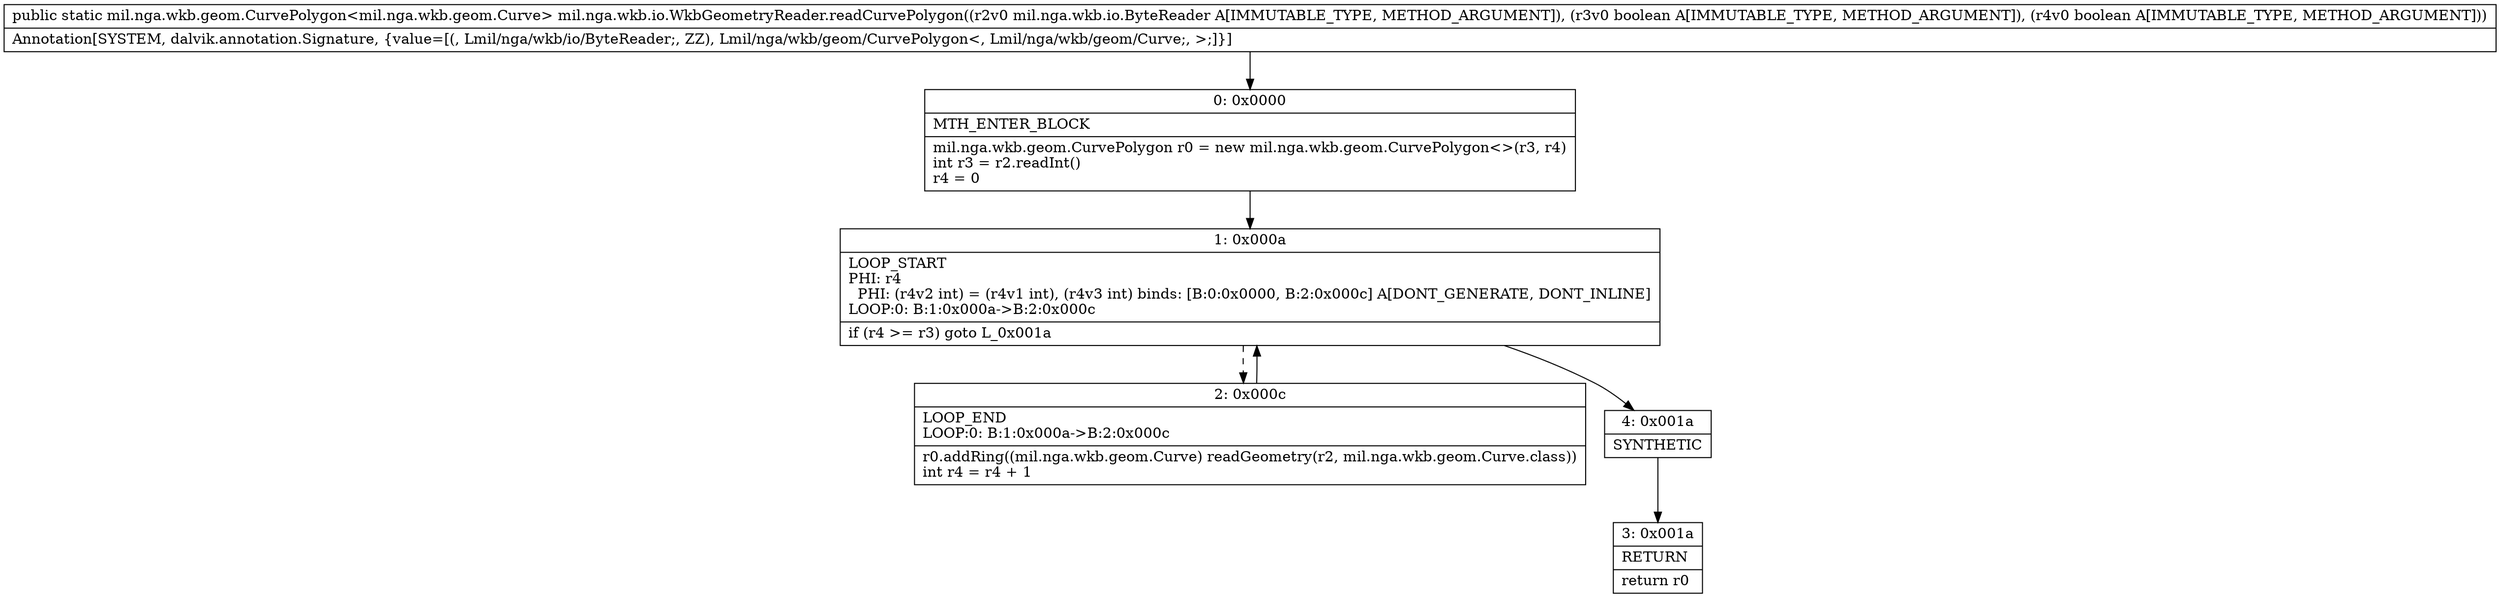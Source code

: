 digraph "CFG formil.nga.wkb.io.WkbGeometryReader.readCurvePolygon(Lmil\/nga\/wkb\/io\/ByteReader;ZZ)Lmil\/nga\/wkb\/geom\/CurvePolygon;" {
Node_0 [shape=record,label="{0\:\ 0x0000|MTH_ENTER_BLOCK\l|mil.nga.wkb.geom.CurvePolygon r0 = new mil.nga.wkb.geom.CurvePolygon\<\>(r3, r4)\lint r3 = r2.readInt()\lr4 = 0\l}"];
Node_1 [shape=record,label="{1\:\ 0x000a|LOOP_START\lPHI: r4 \l  PHI: (r4v2 int) = (r4v1 int), (r4v3 int) binds: [B:0:0x0000, B:2:0x000c] A[DONT_GENERATE, DONT_INLINE]\lLOOP:0: B:1:0x000a\-\>B:2:0x000c\l|if (r4 \>= r3) goto L_0x001a\l}"];
Node_2 [shape=record,label="{2\:\ 0x000c|LOOP_END\lLOOP:0: B:1:0x000a\-\>B:2:0x000c\l|r0.addRing((mil.nga.wkb.geom.Curve) readGeometry(r2, mil.nga.wkb.geom.Curve.class))\lint r4 = r4 + 1\l}"];
Node_3 [shape=record,label="{3\:\ 0x001a|RETURN\l|return r0\l}"];
Node_4 [shape=record,label="{4\:\ 0x001a|SYNTHETIC\l}"];
MethodNode[shape=record,label="{public static mil.nga.wkb.geom.CurvePolygon\<mil.nga.wkb.geom.Curve\> mil.nga.wkb.io.WkbGeometryReader.readCurvePolygon((r2v0 mil.nga.wkb.io.ByteReader A[IMMUTABLE_TYPE, METHOD_ARGUMENT]), (r3v0 boolean A[IMMUTABLE_TYPE, METHOD_ARGUMENT]), (r4v0 boolean A[IMMUTABLE_TYPE, METHOD_ARGUMENT]))  | Annotation[SYSTEM, dalvik.annotation.Signature, \{value=[(, Lmil\/nga\/wkb\/io\/ByteReader;, ZZ), Lmil\/nga\/wkb\/geom\/CurvePolygon\<, Lmil\/nga\/wkb\/geom\/Curve;, \>;]\}]\l}"];
MethodNode -> Node_0;
Node_0 -> Node_1;
Node_1 -> Node_2[style=dashed];
Node_1 -> Node_4;
Node_2 -> Node_1;
Node_4 -> Node_3;
}

